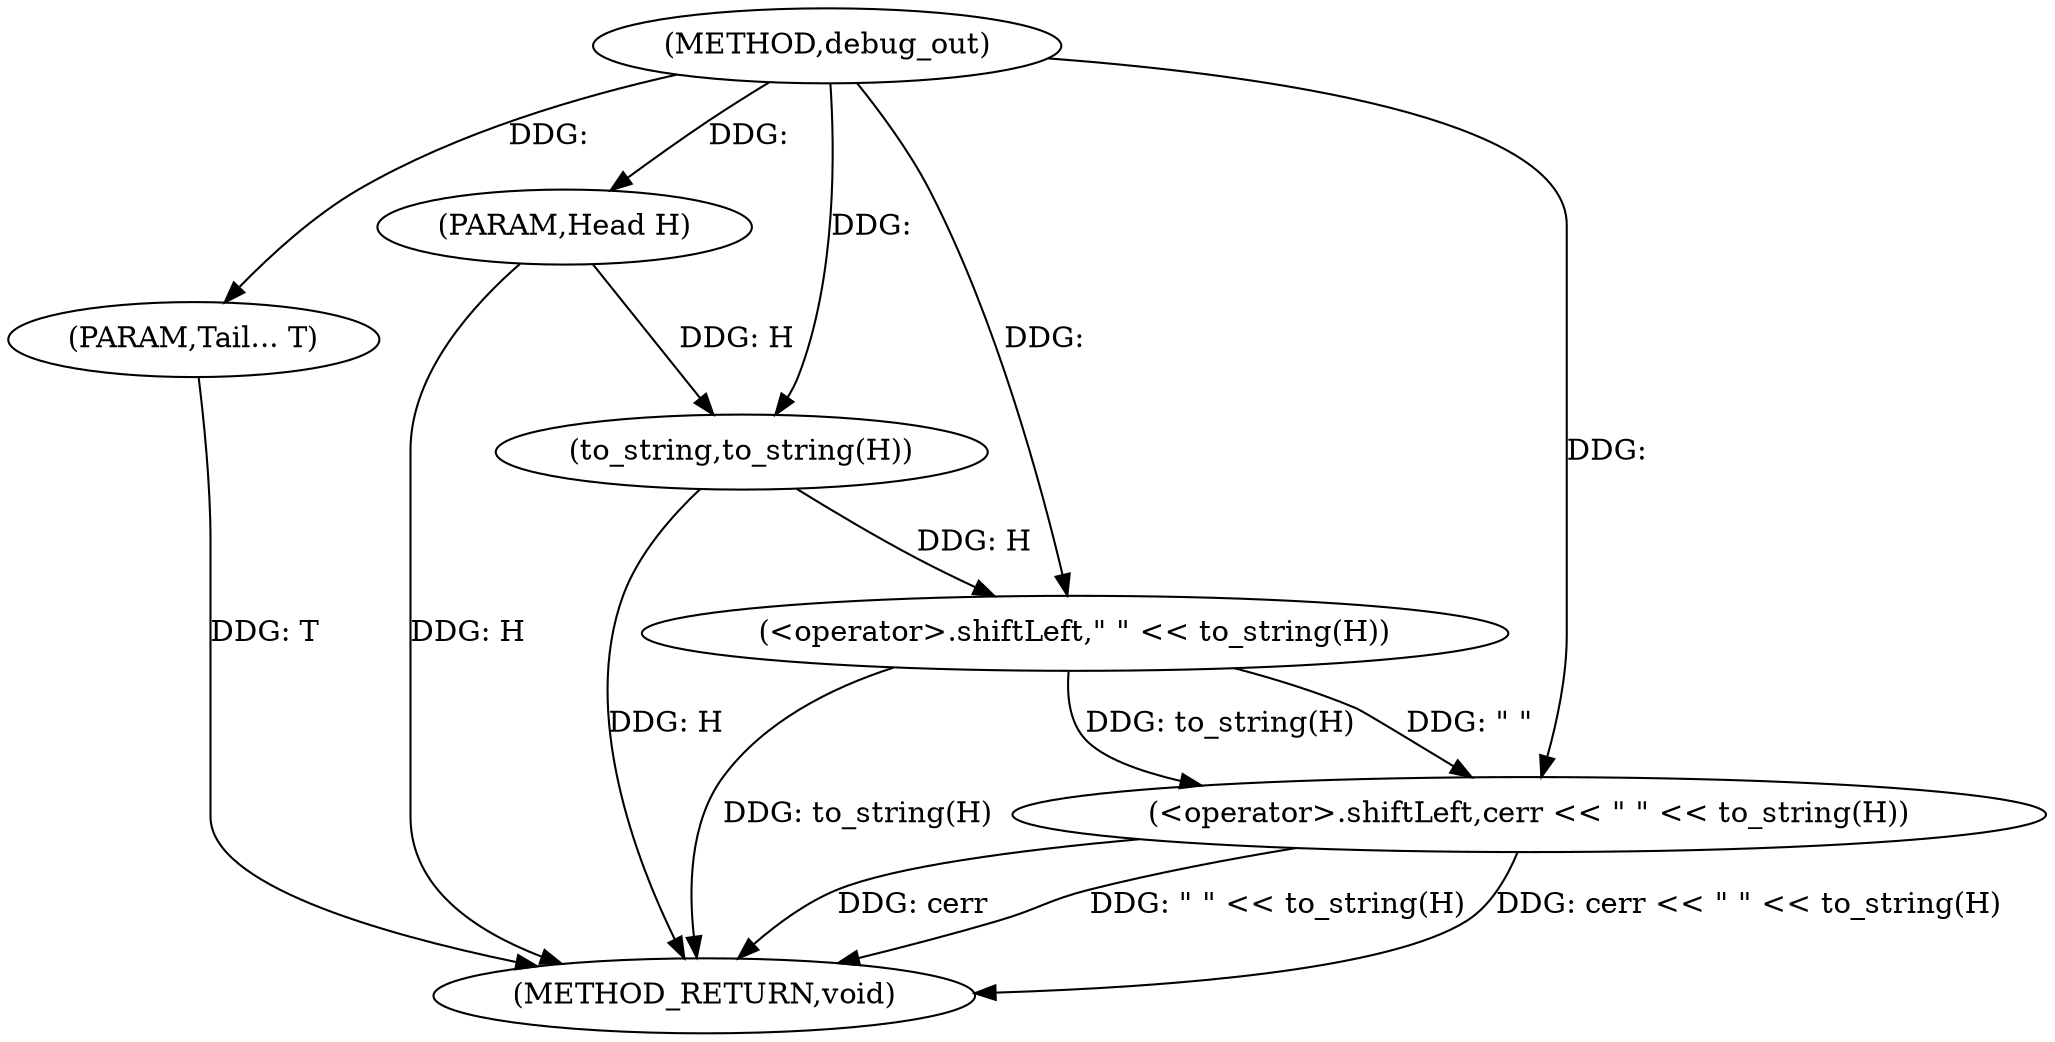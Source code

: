 digraph "debug_out" {  
"1000368" [label = "(METHOD,debug_out)" ]
"1000378" [label = "(METHOD_RETURN,void)" ]
"1000369" [label = "(PARAM,Head H)" ]
"1000370" [label = "(PARAM,Tail... T)" ]
"1000372" [label = "(<operator>.shiftLeft,cerr << \" \" << to_string(H))" ]
"1000374" [label = "(<operator>.shiftLeft,\" \" << to_string(H))" ]
"1000376" [label = "(to_string,to_string(H))" ]
  "1000369" -> "1000378"  [ label = "DDG: H"] 
  "1000370" -> "1000378"  [ label = "DDG: T"] 
  "1000376" -> "1000378"  [ label = "DDG: H"] 
  "1000374" -> "1000378"  [ label = "DDG: to_string(H)"] 
  "1000372" -> "1000378"  [ label = "DDG: \" \" << to_string(H)"] 
  "1000372" -> "1000378"  [ label = "DDG: cerr << \" \" << to_string(H)"] 
  "1000372" -> "1000378"  [ label = "DDG: cerr"] 
  "1000368" -> "1000369"  [ label = "DDG: "] 
  "1000368" -> "1000370"  [ label = "DDG: "] 
  "1000368" -> "1000372"  [ label = "DDG: "] 
  "1000374" -> "1000372"  [ label = "DDG: to_string(H)"] 
  "1000374" -> "1000372"  [ label = "DDG: \" \""] 
  "1000368" -> "1000374"  [ label = "DDG: "] 
  "1000376" -> "1000374"  [ label = "DDG: H"] 
  "1000369" -> "1000376"  [ label = "DDG: H"] 
  "1000368" -> "1000376"  [ label = "DDG: "] 
}
